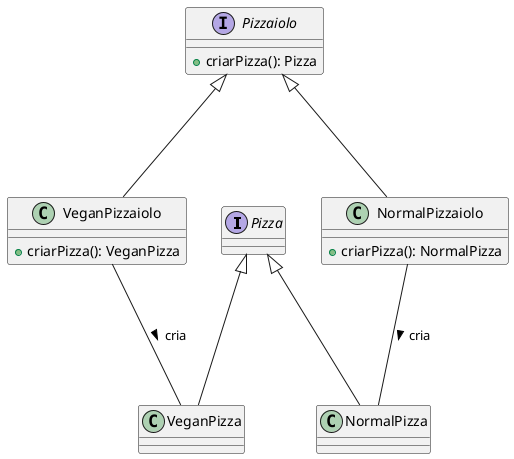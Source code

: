 @startuml

interface Pizza

interface Pizzaiolo {
    + criarPizza(): Pizza
}

class VeganPizzaiolo {
    + criarPizza(): VeganPizza
}
class NormalPizzaiolo {
    + criarPizza(): NormalPizza
}

class VeganPizza
class NormalPizza

Pizza <|--- NormalPizza
Pizza <|--- VeganPizza

Pizzaiolo <|--- VeganPizzaiolo
Pizzaiolo <|--- NormalPizzaiolo

VeganPizzaiolo --- VeganPizza : cria >
NormalPizzaiolo --- NormalPizza : cria >


@enduml
